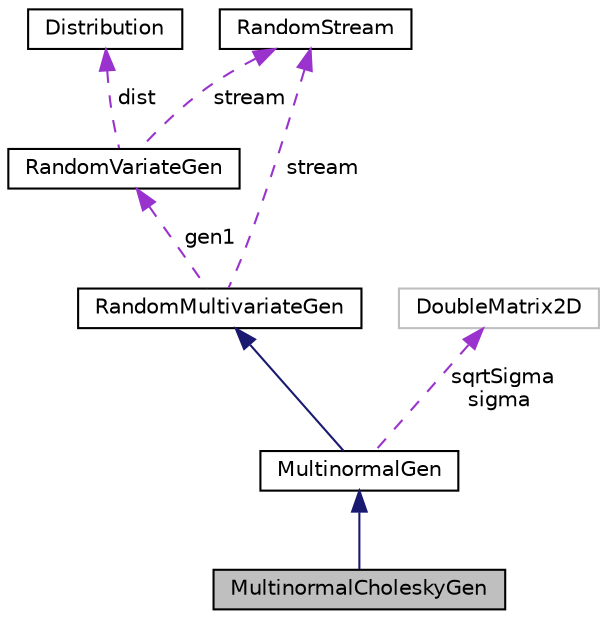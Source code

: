 digraph "MultinormalCholeskyGen"
{
 // INTERACTIVE_SVG=YES
  bgcolor="transparent";
  edge [fontname="Helvetica",fontsize="10",labelfontname="Helvetica",labelfontsize="10"];
  node [fontname="Helvetica",fontsize="10",shape=record];
  Node3 [label="MultinormalCholeskyGen",height=0.2,width=0.4,color="black", fillcolor="grey75", style="filled", fontcolor="black"];
  Node4 -> Node3 [dir="back",color="midnightblue",fontsize="10",style="solid",fontname="Helvetica"];
  Node4 [label="MultinormalGen",height=0.2,width=0.4,color="black",URL="$classumontreal_1_1ssj_1_1randvarmulti_1_1MultinormalGen.html",tooltip="Extends RandomMultivariateGen for a multivariate normal (or multinormal) distribution  ..."];
  Node5 -> Node4 [dir="back",color="midnightblue",fontsize="10",style="solid",fontname="Helvetica"];
  Node5 [label="RandomMultivariateGen",height=0.2,width=0.4,color="black",URL="$classumontreal_1_1ssj_1_1randvarmulti_1_1RandomMultivariateGen.html",tooltip="This class is the multivariate counterpart of umontreal.ssj.randvar.RandomVariateGen. "];
  Node6 -> Node5 [dir="back",color="darkorchid3",fontsize="10",style="dashed",label=" gen1" ,fontname="Helvetica"];
  Node6 [label="RandomVariateGen",height=0.2,width=0.4,color="black",URL="$classumontreal_1_1ssj_1_1randvar_1_1RandomVariateGen.html",tooltip="This is the base class for all random variate generators over the real line. "];
  Node7 -> Node6 [dir="back",color="darkorchid3",fontsize="10",style="dashed",label=" dist" ,fontname="Helvetica"];
  Node7 [label="Distribution",height=0.2,width=0.4,color="black",URL="$interfaceumontreal_1_1ssj_1_1probdist_1_1Distribution.html",tooltip="This interface should be implemented by all classes supporting discrete and continuous distributions..."];
  Node8 -> Node6 [dir="back",color="darkorchid3",fontsize="10",style="dashed",label=" stream" ,fontname="Helvetica"];
  Node8 [label="RandomStream",height=0.2,width=0.4,color="black",URL="$interfaceumontreal_1_1ssj_1_1rng_1_1RandomStream.html",tooltip="This interface defines the basic structures to handle multiple streams of uniform (pseudo)random numb..."];
  Node8 -> Node5 [dir="back",color="darkorchid3",fontsize="10",style="dashed",label=" stream" ,fontname="Helvetica"];
  Node9 -> Node4 [dir="back",color="darkorchid3",fontsize="10",style="dashed",label=" sqrtSigma\nsigma" ,fontname="Helvetica"];
  Node9 [label="DoubleMatrix2D",height=0.2,width=0.4,color="grey75"];
}
